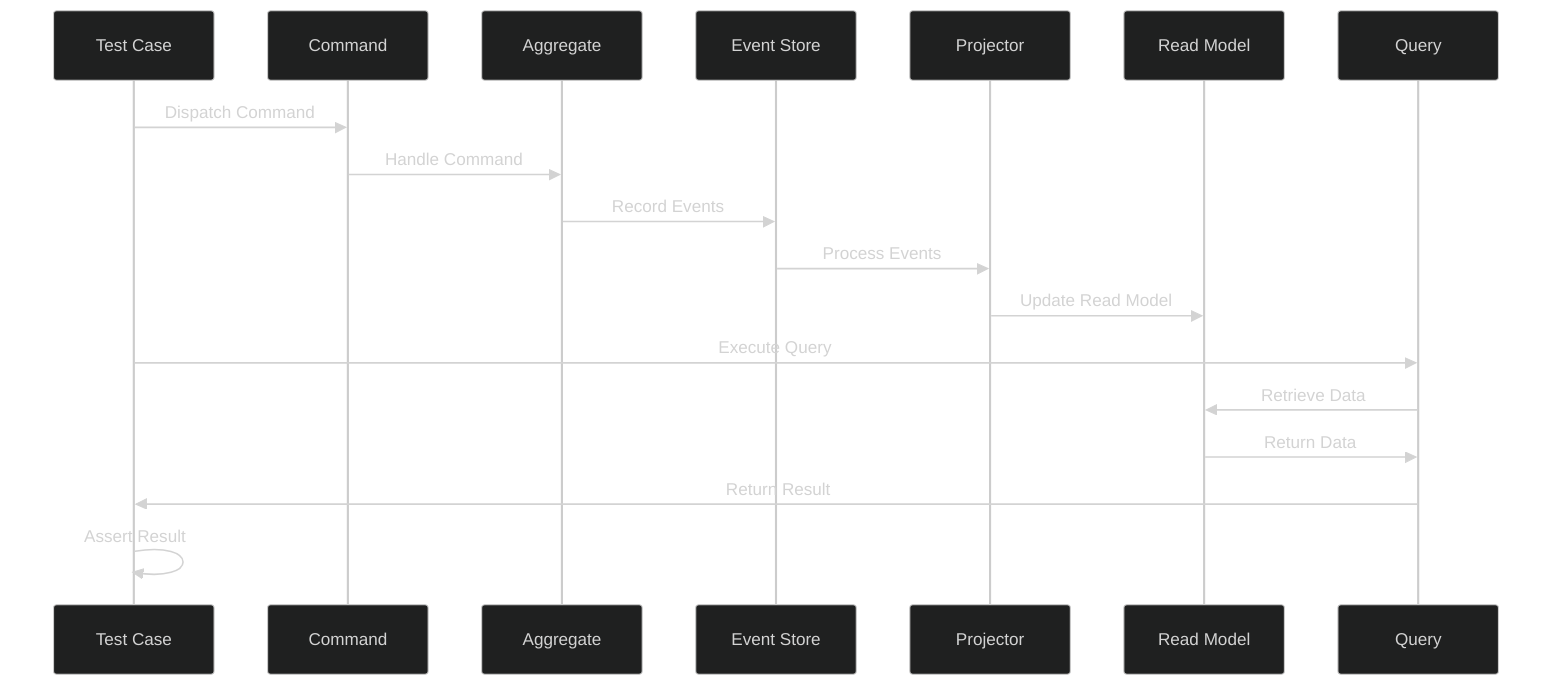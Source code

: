 %%{init: {'theme': 'dark', 'themeVariables': { 'primaryColor': '#2a2a2a', 'primaryTextColor': '#ffffff', 'primaryBorderColor': '#555555', 'lineColor': '#999999', 'secondaryColor': '#252525', 'tertiaryColor': '#333333' }}}%%
sequenceDiagram
    participant Test as Test Case
    participant Command as Command
    participant Aggregate as Aggregate
    participant Event as Event Store
    participant Projector as Projector
    participant ReadModel as Read Model
    participant Query as Query
    
    Test->>Command: Dispatch Command
    Command->>Aggregate: Handle Command
    Aggregate->>Event: Record Events
    Event->>Projector: Process Events
    Projector->>ReadModel: Update Read Model
    Test->>Query: Execute Query
    Query->>ReadModel: Retrieve Data
    ReadModel->>Query: Return Data
    Query->>Test: Return Result
    Test->>Test: Assert Result